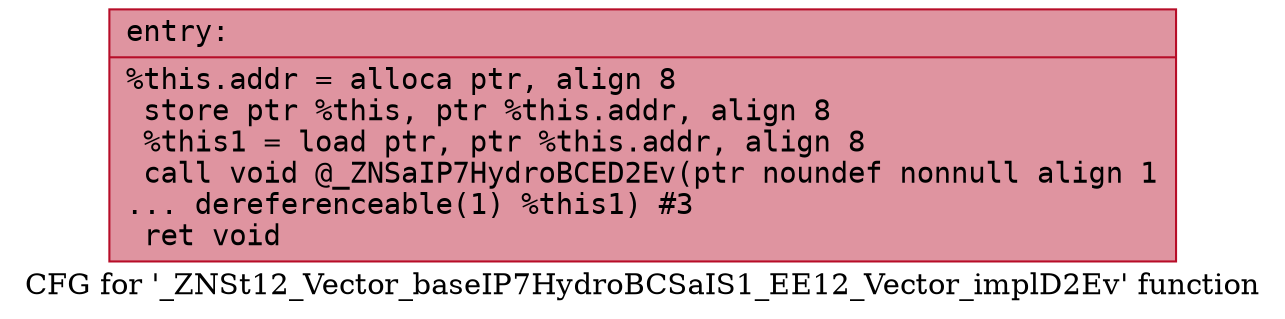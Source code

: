 digraph "CFG for '_ZNSt12_Vector_baseIP7HydroBCSaIS1_EE12_Vector_implD2Ev' function" {
	label="CFG for '_ZNSt12_Vector_baseIP7HydroBCSaIS1_EE12_Vector_implD2Ev' function";

	Node0x56186991ef60 [shape=record,color="#b70d28ff", style=filled, fillcolor="#b70d2870" fontname="Courier",label="{entry:\l|  %this.addr = alloca ptr, align 8\l  store ptr %this, ptr %this.addr, align 8\l  %this1 = load ptr, ptr %this.addr, align 8\l  call void @_ZNSaIP7HydroBCED2Ev(ptr noundef nonnull align 1\l... dereferenceable(1) %this1) #3\l  ret void\l}"];
}
